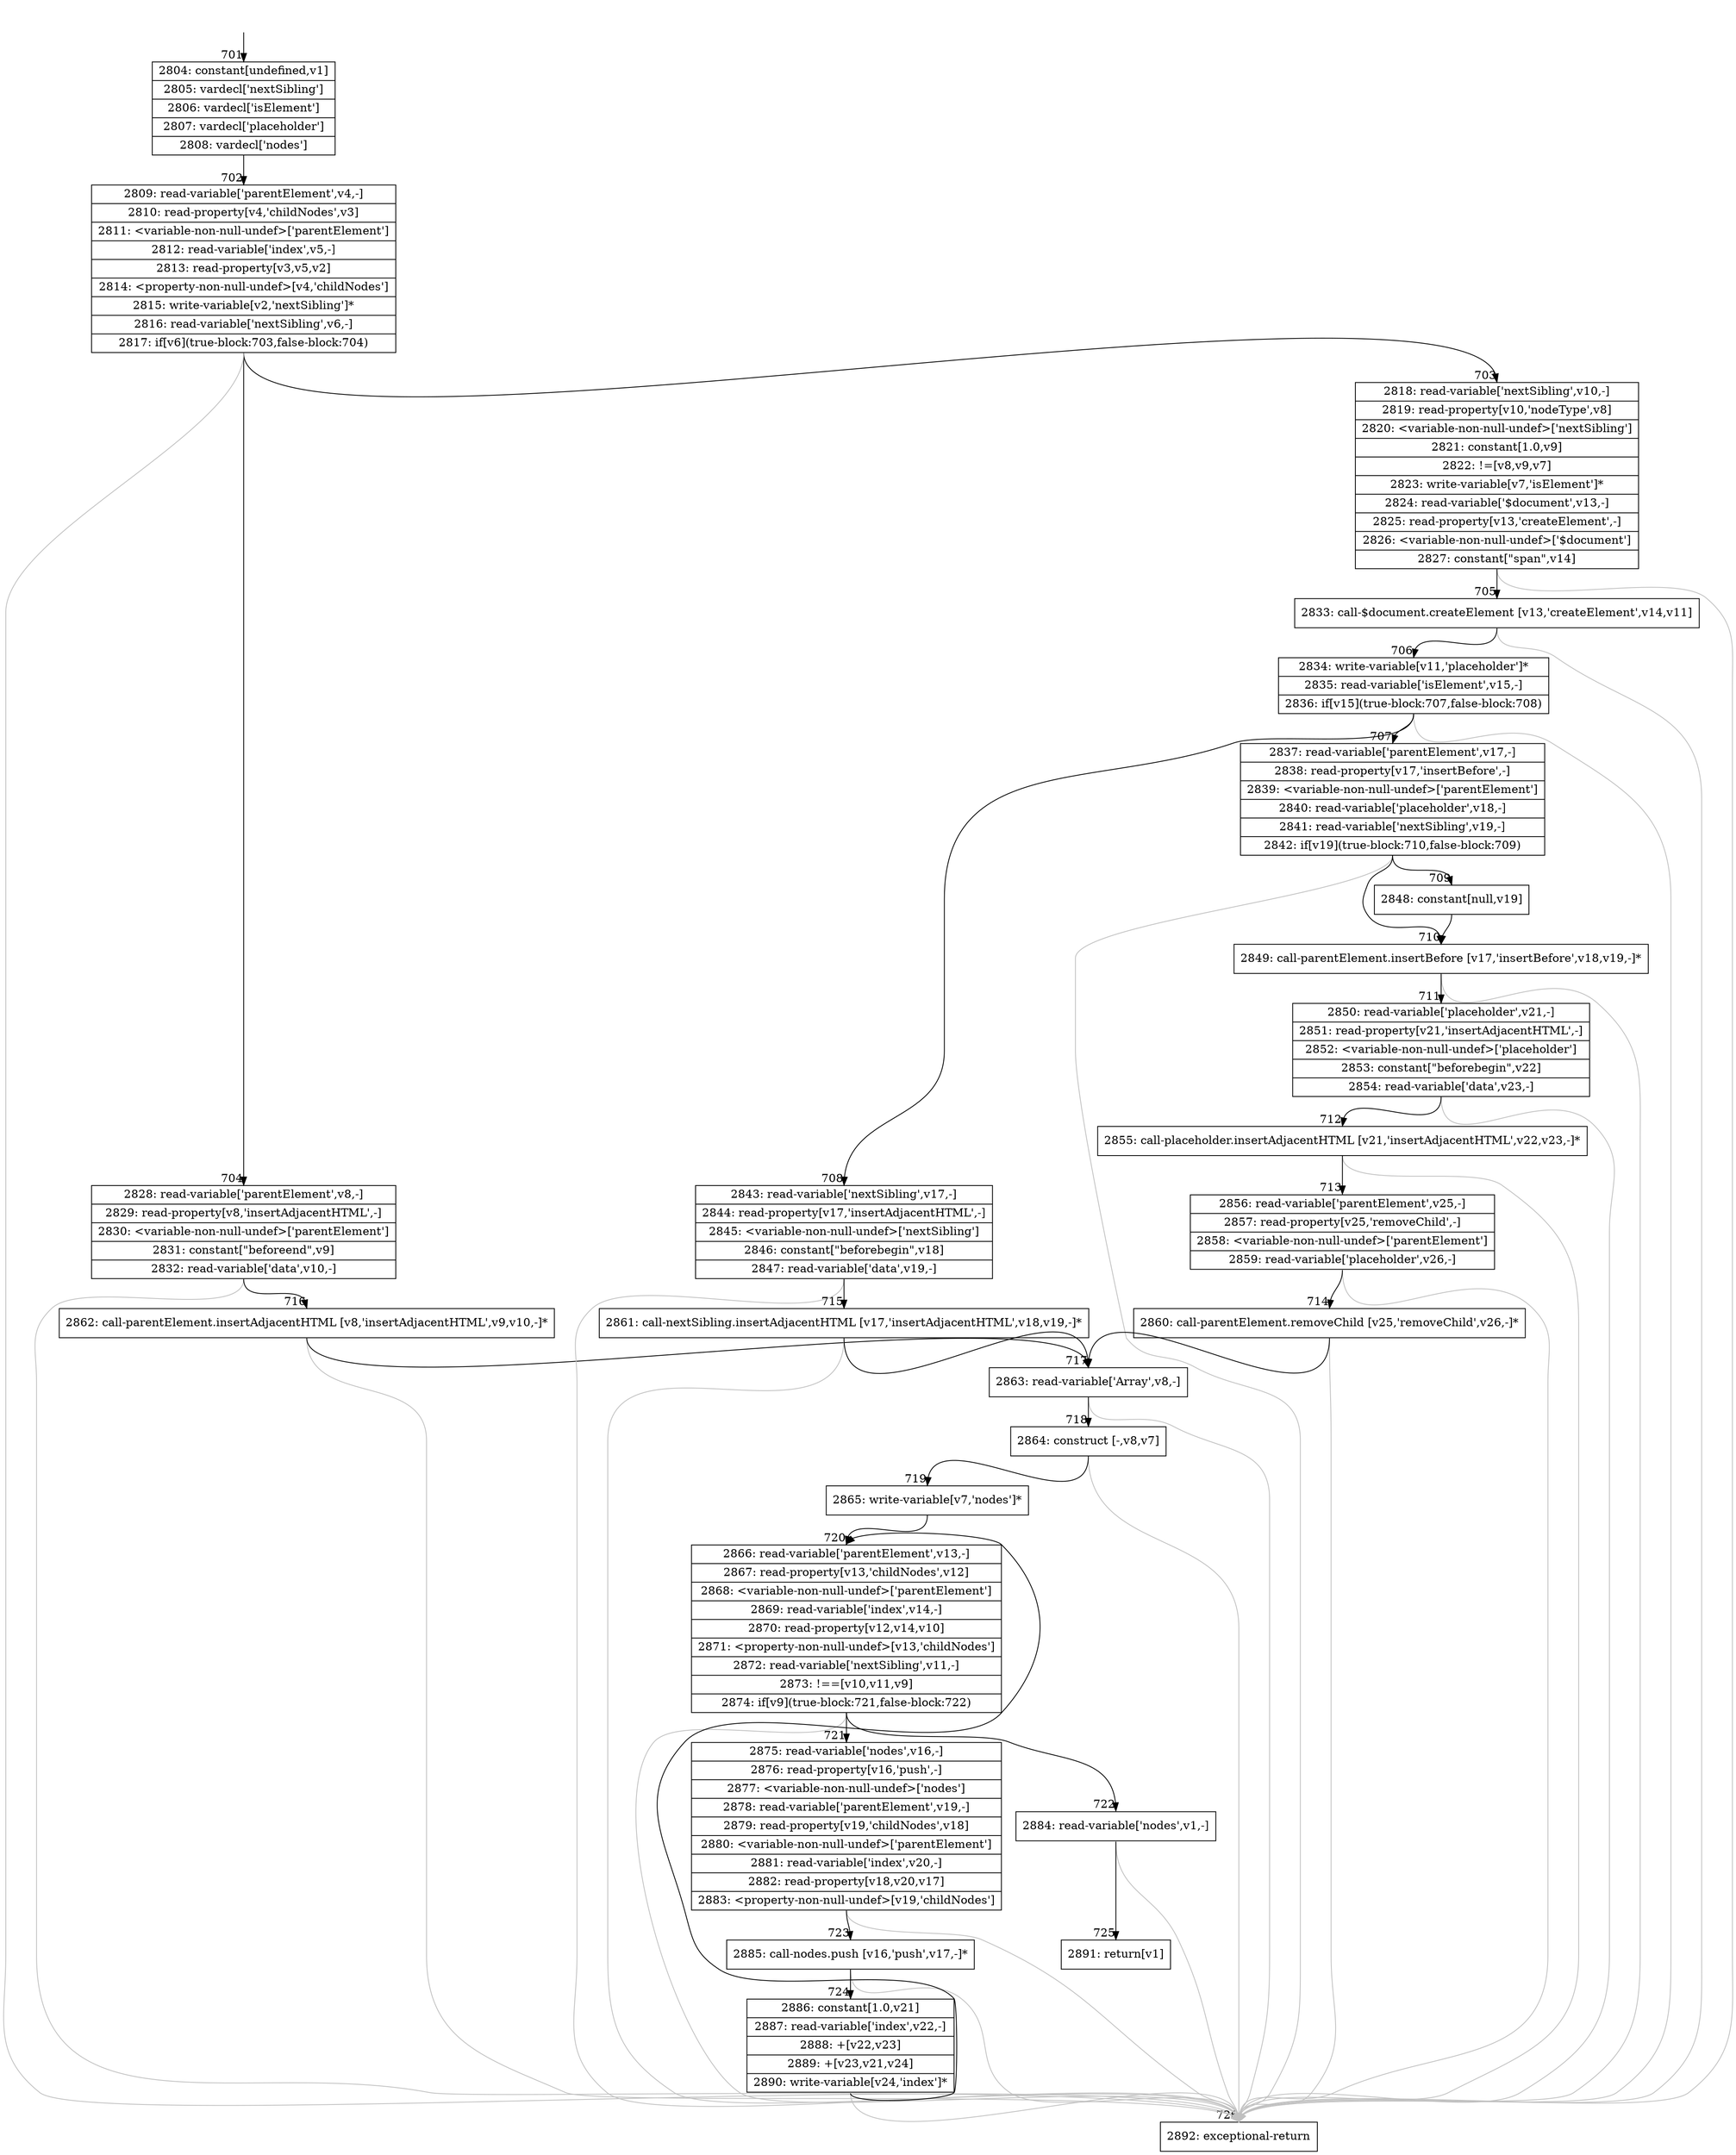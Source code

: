 digraph {
rankdir="TD"
BB_entry12[shape=none,label=""];
BB_entry12 -> BB701 [tailport=s, headport=n, headlabel="    701"]
BB701 [shape=record label="{2804: constant[undefined,v1]|2805: vardecl['nextSibling']|2806: vardecl['isElement']|2807: vardecl['placeholder']|2808: vardecl['nodes']}" ] 
BB701 -> BB702 [tailport=s, headport=n, headlabel="      702"]
BB702 [shape=record label="{2809: read-variable['parentElement',v4,-]|2810: read-property[v4,'childNodes',v3]|2811: \<variable-non-null-undef\>['parentElement']|2812: read-variable['index',v5,-]|2813: read-property[v3,v5,v2]|2814: \<property-non-null-undef\>[v4,'childNodes']|2815: write-variable[v2,'nextSibling']*|2816: read-variable['nextSibling',v6,-]|2817: if[v6](true-block:703,false-block:704)}" ] 
BB702 -> BB703 [tailport=s, headport=n, headlabel="      703"]
BB702 -> BB704 [tailport=s, headport=n, headlabel="      704"]
BB702 -> BB726 [tailport=s, headport=n, color=gray, headlabel="      726"]
BB703 [shape=record label="{2818: read-variable['nextSibling',v10,-]|2819: read-property[v10,'nodeType',v8]|2820: \<variable-non-null-undef\>['nextSibling']|2821: constant[1.0,v9]|2822: !=[v8,v9,v7]|2823: write-variable[v7,'isElement']*|2824: read-variable['$document',v13,-]|2825: read-property[v13,'createElement',-]|2826: \<variable-non-null-undef\>['$document']|2827: constant[\"span\",v14]}" ] 
BB703 -> BB705 [tailport=s, headport=n, headlabel="      705"]
BB703 -> BB726 [tailport=s, headport=n, color=gray]
BB704 [shape=record label="{2828: read-variable['parentElement',v8,-]|2829: read-property[v8,'insertAdjacentHTML',-]|2830: \<variable-non-null-undef\>['parentElement']|2831: constant[\"beforeend\",v9]|2832: read-variable['data',v10,-]}" ] 
BB704 -> BB716 [tailport=s, headport=n, headlabel="      716"]
BB704 -> BB726 [tailport=s, headport=n, color=gray]
BB705 [shape=record label="{2833: call-$document.createElement [v13,'createElement',v14,v11]}" ] 
BB705 -> BB706 [tailport=s, headport=n, headlabel="      706"]
BB705 -> BB726 [tailport=s, headport=n, color=gray]
BB706 [shape=record label="{2834: write-variable[v11,'placeholder']*|2835: read-variable['isElement',v15,-]|2836: if[v15](true-block:707,false-block:708)}" ] 
BB706 -> BB707 [tailport=s, headport=n, headlabel="      707"]
BB706 -> BB708 [tailport=s, headport=n, headlabel="      708"]
BB706 -> BB726 [tailport=s, headport=n, color=gray]
BB707 [shape=record label="{2837: read-variable['parentElement',v17,-]|2838: read-property[v17,'insertBefore',-]|2839: \<variable-non-null-undef\>['parentElement']|2840: read-variable['placeholder',v18,-]|2841: read-variable['nextSibling',v19,-]|2842: if[v19](true-block:710,false-block:709)}" ] 
BB707 -> BB710 [tailport=s, headport=n, headlabel="      710"]
BB707 -> BB709 [tailport=s, headport=n, headlabel="      709"]
BB707 -> BB726 [tailport=s, headport=n, color=gray]
BB708 [shape=record label="{2843: read-variable['nextSibling',v17,-]|2844: read-property[v17,'insertAdjacentHTML',-]|2845: \<variable-non-null-undef\>['nextSibling']|2846: constant[\"beforebegin\",v18]|2847: read-variable['data',v19,-]}" ] 
BB708 -> BB715 [tailport=s, headport=n, headlabel="      715"]
BB708 -> BB726 [tailport=s, headport=n, color=gray]
BB709 [shape=record label="{2848: constant[null,v19]}" ] 
BB709 -> BB710 [tailport=s, headport=n]
BB710 [shape=record label="{2849: call-parentElement.insertBefore [v17,'insertBefore',v18,v19,-]*}" ] 
BB710 -> BB711 [tailport=s, headport=n, headlabel="      711"]
BB710 -> BB726 [tailport=s, headport=n, color=gray]
BB711 [shape=record label="{2850: read-variable['placeholder',v21,-]|2851: read-property[v21,'insertAdjacentHTML',-]|2852: \<variable-non-null-undef\>['placeholder']|2853: constant[\"beforebegin\",v22]|2854: read-variable['data',v23,-]}" ] 
BB711 -> BB712 [tailport=s, headport=n, headlabel="      712"]
BB711 -> BB726 [tailport=s, headport=n, color=gray]
BB712 [shape=record label="{2855: call-placeholder.insertAdjacentHTML [v21,'insertAdjacentHTML',v22,v23,-]*}" ] 
BB712 -> BB713 [tailport=s, headport=n, headlabel="      713"]
BB712 -> BB726 [tailport=s, headport=n, color=gray]
BB713 [shape=record label="{2856: read-variable['parentElement',v25,-]|2857: read-property[v25,'removeChild',-]|2858: \<variable-non-null-undef\>['parentElement']|2859: read-variable['placeholder',v26,-]}" ] 
BB713 -> BB714 [tailport=s, headport=n, headlabel="      714"]
BB713 -> BB726 [tailport=s, headport=n, color=gray]
BB714 [shape=record label="{2860: call-parentElement.removeChild [v25,'removeChild',v26,-]*}" ] 
BB714 -> BB717 [tailport=s, headport=n, headlabel="      717"]
BB714 -> BB726 [tailport=s, headport=n, color=gray]
BB715 [shape=record label="{2861: call-nextSibling.insertAdjacentHTML [v17,'insertAdjacentHTML',v18,v19,-]*}" ] 
BB715 -> BB717 [tailport=s, headport=n]
BB715 -> BB726 [tailport=s, headport=n, color=gray]
BB716 [shape=record label="{2862: call-parentElement.insertAdjacentHTML [v8,'insertAdjacentHTML',v9,v10,-]*}" ] 
BB716 -> BB717 [tailport=s, headport=n]
BB716 -> BB726 [tailport=s, headport=n, color=gray]
BB717 [shape=record label="{2863: read-variable['Array',v8,-]}" ] 
BB717 -> BB718 [tailport=s, headport=n, headlabel="      718"]
BB717 -> BB726 [tailport=s, headport=n, color=gray]
BB718 [shape=record label="{2864: construct [-,v8,v7]}" ] 
BB718 -> BB719 [tailport=s, headport=n, headlabel="      719"]
BB718 -> BB726 [tailport=s, headport=n, color=gray]
BB719 [shape=record label="{2865: write-variable[v7,'nodes']*}" ] 
BB719 -> BB720 [tailport=s, headport=n, headlabel="      720"]
BB720 [shape=record label="{2866: read-variable['parentElement',v13,-]|2867: read-property[v13,'childNodes',v12]|2868: \<variable-non-null-undef\>['parentElement']|2869: read-variable['index',v14,-]|2870: read-property[v12,v14,v10]|2871: \<property-non-null-undef\>[v13,'childNodes']|2872: read-variable['nextSibling',v11,-]|2873: !==[v10,v11,v9]|2874: if[v9](true-block:721,false-block:722)}" ] 
BB720 -> BB721 [tailport=s, headport=n, headlabel="      721"]
BB720 -> BB722 [tailport=s, headport=n, headlabel="      722"]
BB720 -> BB726 [tailport=s, headport=n, color=gray]
BB721 [shape=record label="{2875: read-variable['nodes',v16,-]|2876: read-property[v16,'push',-]|2877: \<variable-non-null-undef\>['nodes']|2878: read-variable['parentElement',v19,-]|2879: read-property[v19,'childNodes',v18]|2880: \<variable-non-null-undef\>['parentElement']|2881: read-variable['index',v20,-]|2882: read-property[v18,v20,v17]|2883: \<property-non-null-undef\>[v19,'childNodes']}" ] 
BB721 -> BB723 [tailport=s, headport=n, headlabel="      723"]
BB721 -> BB726 [tailport=s, headport=n, color=gray]
BB722 [shape=record label="{2884: read-variable['nodes',v1,-]}" ] 
BB722 -> BB725 [tailport=s, headport=n, headlabel="      725"]
BB722 -> BB726 [tailport=s, headport=n, color=gray]
BB723 [shape=record label="{2885: call-nodes.push [v16,'push',v17,-]*}" ] 
BB723 -> BB724 [tailport=s, headport=n, headlabel="      724"]
BB723 -> BB726 [tailport=s, headport=n, color=gray]
BB724 [shape=record label="{2886: constant[1.0,v21]|2887: read-variable['index',v22,-]|2888: +[v22,v23]|2889: +[v23,v21,v24]|2890: write-variable[v24,'index']*}" ] 
BB724 -> BB720 [tailport=s, headport=n]
BB724 -> BB726 [tailport=s, headport=n, color=gray]
BB725 [shape=record label="{2891: return[v1]}" ] 
BB726 [shape=record label="{2892: exceptional-return}" ] 
//#$~ 475
}
